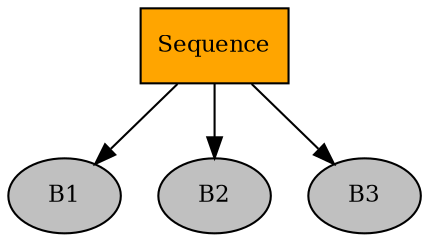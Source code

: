 digraph naive_context_switching {
graph [fontname="times-roman"];
node [fontname="times-roman"];
edge [fontname="times-roman"];
"Sequence" [fontcolor=black, shape=box, fontsize=11, style=filled, fillcolor=orange];
"B1" [fontcolor=black, shape=ellipse, fontsize=11, style=filled, fillcolor=gray];
"Sequence" -> "B1";
"B2" [fontcolor=black, shape=ellipse, fontsize=11, style=filled, fillcolor=gray];
"Sequence" -> "B2";
"B3" [fontcolor=black, shape=ellipse, fontsize=11, style=filled, fillcolor=gray];
"Sequence" -> "B3";
}
